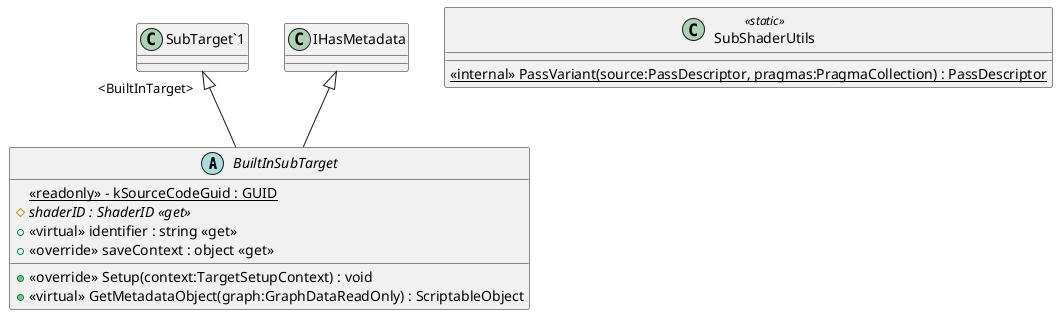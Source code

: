@startuml
abstract class BuiltInSubTarget {
    {static} <<readonly>> - kSourceCodeGuid : GUID
    + <<override>> Setup(context:TargetSetupContext) : void
    # {abstract} shaderID : ShaderID <<get>>
    + <<virtual>> identifier : string <<get>>
    + <<virtual>> GetMetadataObject(graph:GraphDataReadOnly) : ScriptableObject
    + <<override>> saveContext : object <<get>>
}
class SubShaderUtils <<static>> {
    <<internal>> {static} PassVariant(source:PassDescriptor, pragmas:PragmaCollection) : PassDescriptor
}
"SubTarget`1" "<BuiltInTarget>" <|-- BuiltInSubTarget
IHasMetadata <|-- BuiltInSubTarget
@enduml

